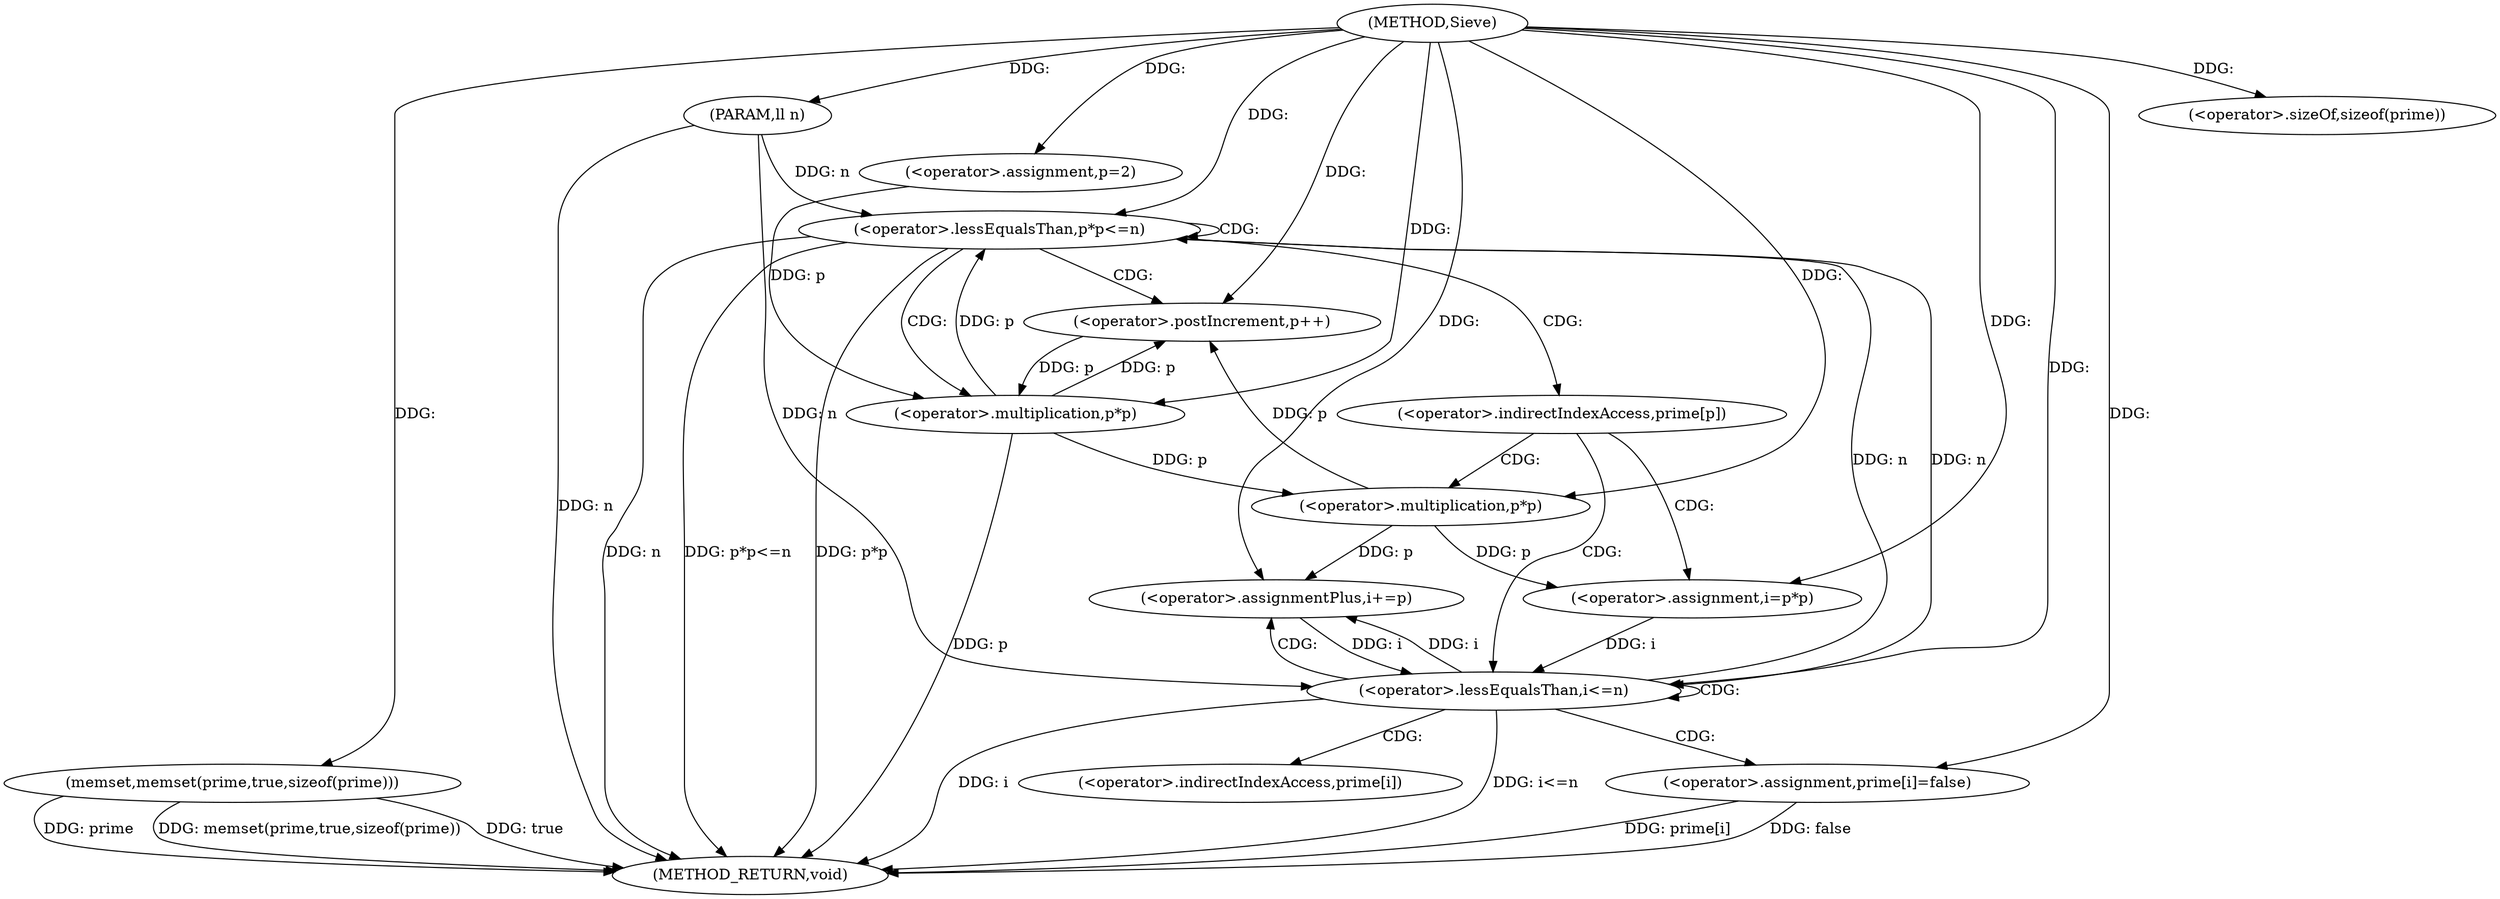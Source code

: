 digraph "Sieve" {  
"1000143" [label = "(METHOD,Sieve)" ]
"1000188" [label = "(METHOD_RETURN,void)" ]
"1000144" [label = "(PARAM,ll n)" ]
"1000146" [label = "(memset,memset(prime,true,sizeof(prime)))" ]
"1000153" [label = "(<operator>.assignment,p=2)" ]
"1000156" [label = "(<operator>.lessEqualsThan,p*p<=n)" ]
"1000161" [label = "(<operator>.postIncrement,p++)" ]
"1000149" [label = "(<operator>.sizeOf,sizeof(prime))" ]
"1000157" [label = "(<operator>.multiplication,p*p)" ]
"1000171" [label = "(<operator>.assignment,i=p*p)" ]
"1000176" [label = "(<operator>.lessEqualsThan,i<=n)" ]
"1000179" [label = "(<operator>.assignmentPlus,i+=p)" ]
"1000183" [label = "(<operator>.assignment,prime[i]=false)" ]
"1000173" [label = "(<operator>.multiplication,p*p)" ]
"1000165" [label = "(<operator>.indirectIndexAccess,prime[p])" ]
"1000184" [label = "(<operator>.indirectIndexAccess,prime[i])" ]
  "1000144" -> "1000188"  [ label = "DDG: n"] 
  "1000146" -> "1000188"  [ label = "DDG: prime"] 
  "1000146" -> "1000188"  [ label = "DDG: memset(prime,true,sizeof(prime))"] 
  "1000157" -> "1000188"  [ label = "DDG: p"] 
  "1000156" -> "1000188"  [ label = "DDG: p*p"] 
  "1000156" -> "1000188"  [ label = "DDG: n"] 
  "1000156" -> "1000188"  [ label = "DDG: p*p<=n"] 
  "1000176" -> "1000188"  [ label = "DDG: i"] 
  "1000176" -> "1000188"  [ label = "DDG: i<=n"] 
  "1000183" -> "1000188"  [ label = "DDG: prime[i]"] 
  "1000183" -> "1000188"  [ label = "DDG: false"] 
  "1000146" -> "1000188"  [ label = "DDG: true"] 
  "1000143" -> "1000144"  [ label = "DDG: "] 
  "1000143" -> "1000146"  [ label = "DDG: "] 
  "1000143" -> "1000153"  [ label = "DDG: "] 
  "1000143" -> "1000149"  [ label = "DDG: "] 
  "1000157" -> "1000156"  [ label = "DDG: p"] 
  "1000176" -> "1000156"  [ label = "DDG: n"] 
  "1000144" -> "1000156"  [ label = "DDG: n"] 
  "1000143" -> "1000156"  [ label = "DDG: "] 
  "1000157" -> "1000161"  [ label = "DDG: p"] 
  "1000173" -> "1000161"  [ label = "DDG: p"] 
  "1000143" -> "1000161"  [ label = "DDG: "] 
  "1000153" -> "1000157"  [ label = "DDG: p"] 
  "1000161" -> "1000157"  [ label = "DDG: p"] 
  "1000143" -> "1000157"  [ label = "DDG: "] 
  "1000173" -> "1000171"  [ label = "DDG: p"] 
  "1000173" -> "1000179"  [ label = "DDG: p"] 
  "1000143" -> "1000179"  [ label = "DDG: "] 
  "1000143" -> "1000171"  [ label = "DDG: "] 
  "1000171" -> "1000176"  [ label = "DDG: i"] 
  "1000179" -> "1000176"  [ label = "DDG: i"] 
  "1000143" -> "1000176"  [ label = "DDG: "] 
  "1000156" -> "1000176"  [ label = "DDG: n"] 
  "1000144" -> "1000176"  [ label = "DDG: n"] 
  "1000176" -> "1000179"  [ label = "DDG: i"] 
  "1000143" -> "1000183"  [ label = "DDG: "] 
  "1000157" -> "1000173"  [ label = "DDG: p"] 
  "1000143" -> "1000173"  [ label = "DDG: "] 
  "1000156" -> "1000156"  [ label = "CDG: "] 
  "1000156" -> "1000161"  [ label = "CDG: "] 
  "1000156" -> "1000165"  [ label = "CDG: "] 
  "1000156" -> "1000157"  [ label = "CDG: "] 
  "1000165" -> "1000173"  [ label = "CDG: "] 
  "1000165" -> "1000171"  [ label = "CDG: "] 
  "1000165" -> "1000176"  [ label = "CDG: "] 
  "1000176" -> "1000179"  [ label = "CDG: "] 
  "1000176" -> "1000184"  [ label = "CDG: "] 
  "1000176" -> "1000176"  [ label = "CDG: "] 
  "1000176" -> "1000183"  [ label = "CDG: "] 
}
